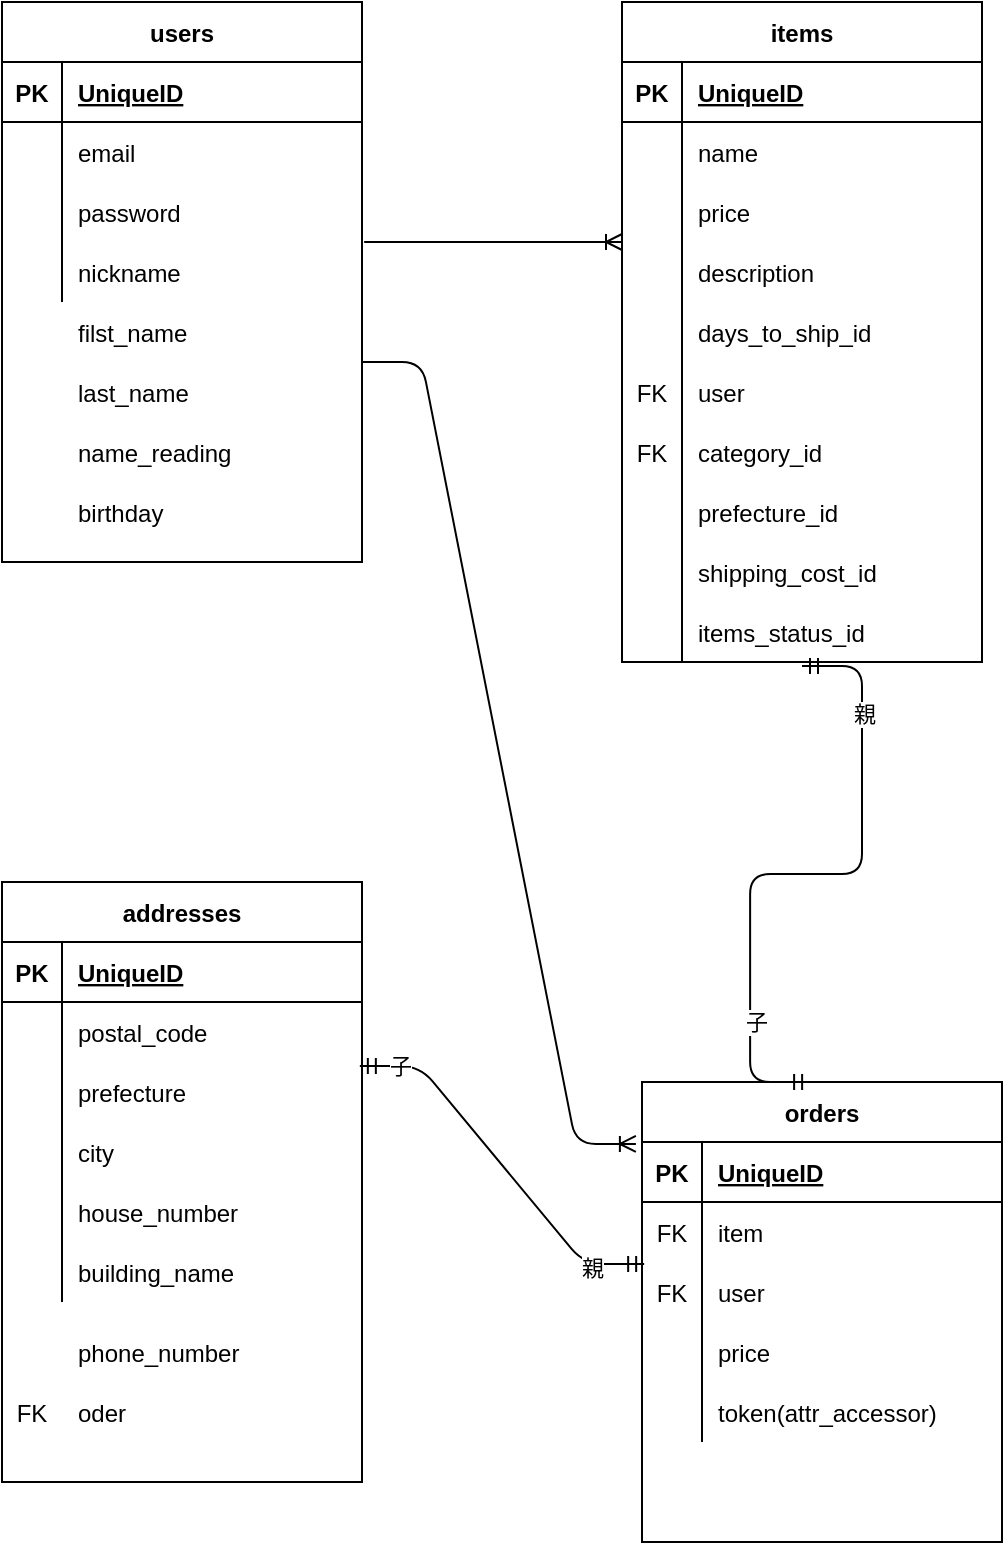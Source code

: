 <mxfile>
    <diagram id="rIvpIoUCQN-3FPvnI39s" name="ページ1">
        <mxGraphModel dx="728" dy="584" grid="1" gridSize="10" guides="1" tooltips="1" connect="1" arrows="1" fold="1" page="1" pageScale="1" pageWidth="827" pageHeight="1169" math="0" shadow="0">
            <root>
                <mxCell id="0"/>
                <mxCell id="1" parent="0"/>
                <mxCell id="2" value="users" style="shape=table;startSize=30;container=1;collapsible=1;childLayout=tableLayout;fixedRows=1;rowLines=0;fontStyle=1;align=center;resizeLast=1;" parent="1" vertex="1">
                    <mxGeometry x="50" y="80" width="180" height="280" as="geometry">
                        <mxRectangle x="70" y="100" width="60" height="30" as="alternateBounds"/>
                    </mxGeometry>
                </mxCell>
                <mxCell id="3" value="" style="shape=partialRectangle;collapsible=0;dropTarget=0;pointerEvents=0;fillColor=none;top=0;left=0;bottom=1;right=0;points=[[0,0.5],[1,0.5]];portConstraint=eastwest;" parent="2" vertex="1">
                    <mxGeometry y="30" width="180" height="30" as="geometry"/>
                </mxCell>
                <mxCell id="4" value="PK" style="shape=partialRectangle;connectable=0;fillColor=none;top=0;left=0;bottom=0;right=0;fontStyle=1;overflow=hidden;" parent="3" vertex="1">
                    <mxGeometry width="30" height="30" as="geometry"/>
                </mxCell>
                <mxCell id="5" value="UniqueID" style="shape=partialRectangle;connectable=0;fillColor=none;top=0;left=0;bottom=0;right=0;align=left;spacingLeft=6;fontStyle=5;overflow=hidden;" parent="3" vertex="1">
                    <mxGeometry x="30" width="150" height="30" as="geometry"/>
                </mxCell>
                <mxCell id="6" value="" style="shape=partialRectangle;collapsible=0;dropTarget=0;pointerEvents=0;fillColor=none;top=0;left=0;bottom=0;right=0;points=[[0,0.5],[1,0.5]];portConstraint=eastwest;" parent="2" vertex="1">
                    <mxGeometry y="60" width="180" height="30" as="geometry"/>
                </mxCell>
                <mxCell id="7" value="" style="shape=partialRectangle;connectable=0;fillColor=none;top=0;left=0;bottom=0;right=0;editable=1;overflow=hidden;" parent="6" vertex="1">
                    <mxGeometry width="30" height="30" as="geometry"/>
                </mxCell>
                <mxCell id="8" value="email" style="shape=partialRectangle;connectable=0;fillColor=none;top=0;left=0;bottom=0;right=0;align=left;spacingLeft=6;overflow=hidden;" parent="6" vertex="1">
                    <mxGeometry x="30" width="150" height="30" as="geometry"/>
                </mxCell>
                <mxCell id="9" value="" style="shape=partialRectangle;collapsible=0;dropTarget=0;pointerEvents=0;fillColor=none;top=0;left=0;bottom=0;right=0;points=[[0,0.5],[1,0.5]];portConstraint=eastwest;" parent="2" vertex="1">
                    <mxGeometry y="90" width="180" height="30" as="geometry"/>
                </mxCell>
                <mxCell id="10" value="" style="shape=partialRectangle;connectable=0;fillColor=none;top=0;left=0;bottom=0;right=0;editable=1;overflow=hidden;" parent="9" vertex="1">
                    <mxGeometry width="30" height="30" as="geometry"/>
                </mxCell>
                <mxCell id="11" value="password" style="shape=partialRectangle;connectable=0;fillColor=none;top=0;left=0;bottom=0;right=0;align=left;spacingLeft=6;overflow=hidden;" parent="9" vertex="1">
                    <mxGeometry x="30" width="150" height="30" as="geometry"/>
                </mxCell>
                <mxCell id="12" value="" style="shape=partialRectangle;collapsible=0;dropTarget=0;pointerEvents=0;fillColor=none;top=0;left=0;bottom=0;right=0;points=[[0,0.5],[1,0.5]];portConstraint=eastwest;" parent="2" vertex="1">
                    <mxGeometry y="120" width="180" height="30" as="geometry"/>
                </mxCell>
                <mxCell id="13" value="" style="shape=partialRectangle;connectable=0;fillColor=none;top=0;left=0;bottom=0;right=0;editable=1;overflow=hidden;" parent="12" vertex="1">
                    <mxGeometry width="30" height="30" as="geometry"/>
                </mxCell>
                <mxCell id="14" value="nickname" style="shape=partialRectangle;connectable=0;fillColor=none;top=0;left=0;bottom=0;right=0;align=left;spacingLeft=6;overflow=hidden;" parent="12" vertex="1">
                    <mxGeometry x="30" width="150" height="30" as="geometry"/>
                </mxCell>
                <mxCell id="16" value="filst_name" style="shape=partialRectangle;connectable=0;fillColor=none;top=0;left=0;bottom=0;right=0;align=left;spacingLeft=6;overflow=hidden;" parent="1" vertex="1">
                    <mxGeometry x="80" y="230" width="150" height="30" as="geometry"/>
                </mxCell>
                <mxCell id="17" value="last_name" style="shape=partialRectangle;connectable=0;fillColor=none;top=0;left=0;bottom=0;right=0;align=left;spacingLeft=6;overflow=hidden;" parent="1" vertex="1">
                    <mxGeometry x="80" y="260" width="150" height="30" as="geometry"/>
                </mxCell>
                <mxCell id="18" value="name_reading" style="shape=partialRectangle;connectable=0;fillColor=none;top=0;left=0;bottom=0;right=0;align=left;spacingLeft=6;overflow=hidden;" parent="1" vertex="1">
                    <mxGeometry x="80" y="290" width="150" height="30" as="geometry"/>
                </mxCell>
                <mxCell id="19" value="birthday" style="shape=partialRectangle;connectable=0;fillColor=none;top=0;left=0;bottom=0;right=0;align=left;spacingLeft=6;overflow=hidden;" parent="1" vertex="1">
                    <mxGeometry x="80" y="320" width="150" height="30" as="geometry"/>
                </mxCell>
                <mxCell id="20" value="items" style="shape=table;startSize=30;container=1;collapsible=1;childLayout=tableLayout;fixedRows=1;rowLines=0;fontStyle=1;align=center;resizeLast=1;" parent="1" vertex="1">
                    <mxGeometry x="360" y="80" width="180" height="330" as="geometry"/>
                </mxCell>
                <mxCell id="21" value="" style="shape=partialRectangle;collapsible=0;dropTarget=0;pointerEvents=0;fillColor=none;top=0;left=0;bottom=1;right=0;points=[[0,0.5],[1,0.5]];portConstraint=eastwest;" parent="20" vertex="1">
                    <mxGeometry y="30" width="180" height="30" as="geometry"/>
                </mxCell>
                <mxCell id="22" value="PK" style="shape=partialRectangle;connectable=0;fillColor=none;top=0;left=0;bottom=0;right=0;fontStyle=1;overflow=hidden;" parent="21" vertex="1">
                    <mxGeometry width="30" height="30" as="geometry"/>
                </mxCell>
                <mxCell id="23" value="UniqueID" style="shape=partialRectangle;connectable=0;fillColor=none;top=0;left=0;bottom=0;right=0;align=left;spacingLeft=6;fontStyle=5;overflow=hidden;" parent="21" vertex="1">
                    <mxGeometry x="30" width="150" height="30" as="geometry"/>
                </mxCell>
                <mxCell id="24" value="" style="shape=partialRectangle;collapsible=0;dropTarget=0;pointerEvents=0;fillColor=none;top=0;left=0;bottom=0;right=0;points=[[0,0.5],[1,0.5]];portConstraint=eastwest;" parent="20" vertex="1">
                    <mxGeometry y="60" width="180" height="30" as="geometry"/>
                </mxCell>
                <mxCell id="25" value="" style="shape=partialRectangle;connectable=0;fillColor=none;top=0;left=0;bottom=0;right=0;editable=1;overflow=hidden;" parent="24" vertex="1">
                    <mxGeometry width="30" height="30" as="geometry"/>
                </mxCell>
                <mxCell id="26" value="name" style="shape=partialRectangle;connectable=0;fillColor=none;top=0;left=0;bottom=0;right=0;align=left;spacingLeft=6;overflow=hidden;" parent="24" vertex="1">
                    <mxGeometry x="30" width="150" height="30" as="geometry"/>
                </mxCell>
                <mxCell id="27" value="" style="shape=partialRectangle;collapsible=0;dropTarget=0;pointerEvents=0;fillColor=none;top=0;left=0;bottom=0;right=0;points=[[0,0.5],[1,0.5]];portConstraint=eastwest;" parent="20" vertex="1">
                    <mxGeometry y="90" width="180" height="30" as="geometry"/>
                </mxCell>
                <mxCell id="28" value="" style="shape=partialRectangle;connectable=0;fillColor=none;top=0;left=0;bottom=0;right=0;editable=1;overflow=hidden;" parent="27" vertex="1">
                    <mxGeometry width="30" height="30" as="geometry"/>
                </mxCell>
                <mxCell id="29" value="price" style="shape=partialRectangle;connectable=0;fillColor=none;top=0;left=0;bottom=0;right=0;align=left;spacingLeft=6;overflow=hidden;" parent="27" vertex="1">
                    <mxGeometry x="30" width="150" height="30" as="geometry"/>
                </mxCell>
                <mxCell id="30" value="" style="shape=partialRectangle;collapsible=0;dropTarget=0;pointerEvents=0;fillColor=none;top=0;left=0;bottom=0;right=0;points=[[0,0.5],[1,0.5]];portConstraint=eastwest;" parent="20" vertex="1">
                    <mxGeometry y="120" width="180" height="30" as="geometry"/>
                </mxCell>
                <mxCell id="31" value="" style="shape=partialRectangle;connectable=0;fillColor=none;top=0;left=0;bottom=0;right=0;editable=1;overflow=hidden;" parent="30" vertex="1">
                    <mxGeometry width="30" height="30" as="geometry"/>
                </mxCell>
                <mxCell id="32" value="description" style="shape=partialRectangle;connectable=0;fillColor=none;top=0;left=0;bottom=0;right=0;align=left;spacingLeft=6;overflow=hidden;" parent="30" vertex="1">
                    <mxGeometry x="30" width="150" height="30" as="geometry"/>
                </mxCell>
                <mxCell id="35" value="" style="shape=partialRectangle;collapsible=0;dropTarget=0;pointerEvents=0;fillColor=none;top=0;left=0;bottom=0;right=0;points=[[0,0.5],[1,0.5]];portConstraint=eastwest;" parent="20" vertex="1">
                    <mxGeometry y="150" width="180" height="30" as="geometry"/>
                </mxCell>
                <mxCell id="36" value="" style="shape=partialRectangle;connectable=0;fillColor=none;top=0;left=0;bottom=0;right=0;editable=1;overflow=hidden;" parent="35" vertex="1">
                    <mxGeometry width="30" height="30" as="geometry"/>
                </mxCell>
                <mxCell id="37" value="days_to_ship_id" style="shape=partialRectangle;connectable=0;fillColor=none;top=0;left=0;bottom=0;right=0;align=left;spacingLeft=6;overflow=hidden;" parent="35" vertex="1">
                    <mxGeometry x="30" width="150" height="30" as="geometry"/>
                </mxCell>
                <mxCell id="43" value="" style="shape=partialRectangle;collapsible=0;dropTarget=0;pointerEvents=0;fillColor=none;top=0;left=0;bottom=0;right=0;points=[[0,0.5],[1,0.5]];portConstraint=eastwest;" parent="20" vertex="1">
                    <mxGeometry y="180" width="180" height="30" as="geometry"/>
                </mxCell>
                <mxCell id="44" value="FK" style="shape=partialRectangle;connectable=0;fillColor=none;top=0;left=0;bottom=0;right=0;fontStyle=0;overflow=hidden;" parent="43" vertex="1">
                    <mxGeometry width="30" height="30" as="geometry"/>
                </mxCell>
                <mxCell id="45" value="user" style="shape=partialRectangle;connectable=0;fillColor=none;top=0;left=0;bottom=0;right=0;align=left;spacingLeft=6;fontStyle=0;overflow=hidden;" parent="43" vertex="1">
                    <mxGeometry x="30" width="150" height="30" as="geometry"/>
                </mxCell>
                <mxCell id="55" value="" style="shape=partialRectangle;collapsible=0;dropTarget=0;pointerEvents=0;fillColor=none;top=0;left=0;bottom=0;right=0;points=[[0,0.5],[1,0.5]];portConstraint=eastwest;" parent="20" vertex="1">
                    <mxGeometry y="210" width="180" height="30" as="geometry"/>
                </mxCell>
                <mxCell id="56" value="FK" style="shape=partialRectangle;connectable=0;fillColor=none;top=0;left=0;bottom=0;right=0;fontStyle=0;overflow=hidden;" parent="55" vertex="1">
                    <mxGeometry width="30" height="30" as="geometry"/>
                </mxCell>
                <mxCell id="57" value="category_id" style="shape=partialRectangle;connectable=0;fillColor=none;top=0;left=0;bottom=0;right=0;align=left;spacingLeft=6;fontStyle=0;overflow=hidden;" parent="55" vertex="1">
                    <mxGeometry x="30" width="150" height="30" as="geometry"/>
                </mxCell>
                <mxCell id="59" value="" style="shape=partialRectangle;collapsible=0;dropTarget=0;pointerEvents=0;fillColor=none;top=0;left=0;bottom=0;right=0;points=[[0,0.5],[1,0.5]];portConstraint=eastwest;" parent="20" vertex="1">
                    <mxGeometry y="240" width="180" height="30" as="geometry"/>
                </mxCell>
                <mxCell id="60" value="" style="shape=partialRectangle;connectable=0;fillColor=none;top=0;left=0;bottom=0;right=0;editable=1;overflow=hidden;" parent="59" vertex="1">
                    <mxGeometry width="30" height="30" as="geometry"/>
                </mxCell>
                <mxCell id="61" value="prefecture_id" style="shape=partialRectangle;connectable=0;fillColor=none;top=0;left=0;bottom=0;right=0;align=left;spacingLeft=6;overflow=hidden;" parent="59" vertex="1">
                    <mxGeometry x="30" width="150" height="30" as="geometry"/>
                </mxCell>
                <mxCell id="129" value="" style="shape=partialRectangle;collapsible=0;dropTarget=0;pointerEvents=0;fillColor=none;top=0;left=0;bottom=0;right=0;points=[[0,0.5],[1,0.5]];portConstraint=eastwest;" parent="20" vertex="1">
                    <mxGeometry y="270" width="180" height="30" as="geometry"/>
                </mxCell>
                <mxCell id="130" value="" style="shape=partialRectangle;connectable=0;fillColor=none;top=0;left=0;bottom=0;right=0;editable=1;overflow=hidden;" parent="129" vertex="1">
                    <mxGeometry width="30" height="30" as="geometry"/>
                </mxCell>
                <mxCell id="131" value="shipping_cost_id" style="shape=partialRectangle;connectable=0;fillColor=none;top=0;left=0;bottom=0;right=0;align=left;spacingLeft=6;overflow=hidden;" parent="129" vertex="1">
                    <mxGeometry x="30" width="150" height="30" as="geometry"/>
                </mxCell>
                <mxCell id="132" value="" style="shape=partialRectangle;collapsible=0;dropTarget=0;pointerEvents=0;fillColor=none;top=0;left=0;bottom=0;right=0;points=[[0,0.5],[1,0.5]];portConstraint=eastwest;" parent="20" vertex="1">
                    <mxGeometry y="300" width="180" height="30" as="geometry"/>
                </mxCell>
                <mxCell id="133" value="" style="shape=partialRectangle;connectable=0;fillColor=none;top=0;left=0;bottom=0;right=0;editable=1;overflow=hidden;" parent="132" vertex="1">
                    <mxGeometry width="30" height="30" as="geometry"/>
                </mxCell>
                <mxCell id="134" value="items_status_id" style="shape=partialRectangle;connectable=0;fillColor=none;top=0;left=0;bottom=0;right=0;align=left;spacingLeft=6;overflow=hidden;" parent="132" vertex="1">
                    <mxGeometry x="30" width="150" height="30" as="geometry"/>
                </mxCell>
                <mxCell id="82" value="" style="edgeStyle=entityRelationEdgeStyle;fontSize=12;html=1;endArrow=ERoneToMany;exitX=1.006;exitY=0;exitDx=0;exitDy=0;exitPerimeter=0;" parent="1" source="12" edge="1">
                    <mxGeometry width="100" height="100" relative="1" as="geometry">
                        <mxPoint x="260" y="300" as="sourcePoint"/>
                        <mxPoint x="360" y="200" as="targetPoint"/>
                    </mxGeometry>
                </mxCell>
                <mxCell id="96" value="orders" style="shape=table;startSize=30;container=1;collapsible=1;childLayout=tableLayout;fixedRows=1;rowLines=0;fontStyle=1;align=center;resizeLast=1;" parent="1" vertex="1">
                    <mxGeometry x="370" y="620" width="180" height="230" as="geometry"/>
                </mxCell>
                <mxCell id="97" value="" style="shape=partialRectangle;collapsible=0;dropTarget=0;pointerEvents=0;fillColor=none;top=0;left=0;bottom=1;right=0;points=[[0,0.5],[1,0.5]];portConstraint=eastwest;" parent="96" vertex="1">
                    <mxGeometry y="30" width="180" height="30" as="geometry"/>
                </mxCell>
                <mxCell id="98" value="PK" style="shape=partialRectangle;connectable=0;fillColor=none;top=0;left=0;bottom=0;right=0;fontStyle=1;overflow=hidden;" parent="97" vertex="1">
                    <mxGeometry width="30" height="30" as="geometry"/>
                </mxCell>
                <mxCell id="99" value="UniqueID" style="shape=partialRectangle;connectable=0;fillColor=none;top=0;left=0;bottom=0;right=0;align=left;spacingLeft=6;fontStyle=5;overflow=hidden;" parent="97" vertex="1">
                    <mxGeometry x="30" width="150" height="30" as="geometry"/>
                </mxCell>
                <mxCell id="100" value="" style="shape=partialRectangle;collapsible=0;dropTarget=0;pointerEvents=0;fillColor=none;top=0;left=0;bottom=0;right=0;points=[[0,0.5],[1,0.5]];portConstraint=eastwest;" parent="96" vertex="1">
                    <mxGeometry y="60" width="180" height="30" as="geometry"/>
                </mxCell>
                <mxCell id="101" value="FK" style="shape=partialRectangle;connectable=0;fillColor=none;top=0;left=0;bottom=0;right=0;editable=1;overflow=hidden;" parent="100" vertex="1">
                    <mxGeometry width="30" height="30" as="geometry"/>
                </mxCell>
                <mxCell id="102" value="item" style="shape=partialRectangle;connectable=0;fillColor=none;top=0;left=0;bottom=0;right=0;align=left;spacingLeft=6;overflow=hidden;" parent="100" vertex="1">
                    <mxGeometry x="30" width="150" height="30" as="geometry"/>
                </mxCell>
                <mxCell id="103" value="" style="shape=partialRectangle;collapsible=0;dropTarget=0;pointerEvents=0;fillColor=none;top=0;left=0;bottom=0;right=0;points=[[0,0.5],[1,0.5]];portConstraint=eastwest;" parent="96" vertex="1">
                    <mxGeometry y="90" width="180" height="30" as="geometry"/>
                </mxCell>
                <mxCell id="104" value="FK" style="shape=partialRectangle;connectable=0;fillColor=none;top=0;left=0;bottom=0;right=0;editable=1;overflow=hidden;" parent="103" vertex="1">
                    <mxGeometry width="30" height="30" as="geometry"/>
                </mxCell>
                <mxCell id="105" value="user" style="shape=partialRectangle;connectable=0;fillColor=none;top=0;left=0;bottom=0;right=0;align=left;spacingLeft=6;overflow=hidden;" parent="103" vertex="1">
                    <mxGeometry x="30" width="150" height="30" as="geometry"/>
                </mxCell>
                <mxCell id="106" value="" style="shape=partialRectangle;collapsible=0;dropTarget=0;pointerEvents=0;fillColor=none;top=0;left=0;bottom=0;right=0;points=[[0,0.5],[1,0.5]];portConstraint=eastwest;" parent="96" vertex="1">
                    <mxGeometry y="120" width="180" height="30" as="geometry"/>
                </mxCell>
                <mxCell id="107" value="" style="shape=partialRectangle;connectable=0;fillColor=none;top=0;left=0;bottom=0;right=0;editable=1;overflow=hidden;" parent="106" vertex="1">
                    <mxGeometry width="30" height="30" as="geometry"/>
                </mxCell>
                <mxCell id="108" value="price" style="shape=partialRectangle;connectable=0;fillColor=none;top=0;left=0;bottom=0;right=0;align=left;spacingLeft=6;overflow=hidden;" parent="106" vertex="1">
                    <mxGeometry x="30" width="150" height="30" as="geometry"/>
                </mxCell>
                <mxCell id="136" value="" style="shape=partialRectangle;collapsible=0;dropTarget=0;pointerEvents=0;fillColor=none;top=0;left=0;bottom=0;right=0;points=[[0,0.5],[1,0.5]];portConstraint=eastwest;" parent="96" vertex="1">
                    <mxGeometry y="150" width="180" height="30" as="geometry"/>
                </mxCell>
                <mxCell id="137" value="" style="shape=partialRectangle;connectable=0;fillColor=none;top=0;left=0;bottom=0;right=0;editable=1;overflow=hidden;" parent="136" vertex="1">
                    <mxGeometry width="30" height="30" as="geometry"/>
                </mxCell>
                <mxCell id="138" value="token(attr_accessor)" style="shape=partialRectangle;connectable=0;fillColor=none;top=0;left=0;bottom=0;right=0;align=left;spacingLeft=6;overflow=hidden;" parent="136" vertex="1">
                    <mxGeometry x="30" width="150" height="30" as="geometry"/>
                </mxCell>
                <mxCell id="109" value="addresses" style="shape=table;startSize=30;container=1;collapsible=1;childLayout=tableLayout;fixedRows=1;rowLines=0;fontStyle=1;align=center;resizeLast=1;" parent="1" vertex="1">
                    <mxGeometry x="50" y="520" width="180" height="300" as="geometry"/>
                </mxCell>
                <mxCell id="110" value="" style="shape=partialRectangle;collapsible=0;dropTarget=0;pointerEvents=0;fillColor=none;top=0;left=0;bottom=1;right=0;points=[[0,0.5],[1,0.5]];portConstraint=eastwest;" parent="109" vertex="1">
                    <mxGeometry y="30" width="180" height="30" as="geometry"/>
                </mxCell>
                <mxCell id="111" value="PK" style="shape=partialRectangle;connectable=0;fillColor=none;top=0;left=0;bottom=0;right=0;fontStyle=1;overflow=hidden;" parent="110" vertex="1">
                    <mxGeometry width="30" height="30" as="geometry"/>
                </mxCell>
                <mxCell id="112" value="UniqueID" style="shape=partialRectangle;connectable=0;fillColor=none;top=0;left=0;bottom=0;right=0;align=left;spacingLeft=6;fontStyle=5;overflow=hidden;" parent="110" vertex="1">
                    <mxGeometry x="30" width="150" height="30" as="geometry"/>
                </mxCell>
                <mxCell id="113" value="" style="shape=partialRectangle;collapsible=0;dropTarget=0;pointerEvents=0;fillColor=none;top=0;left=0;bottom=0;right=0;points=[[0,0.5],[1,0.5]];portConstraint=eastwest;" parent="109" vertex="1">
                    <mxGeometry y="60" width="180" height="30" as="geometry"/>
                </mxCell>
                <mxCell id="114" value="" style="shape=partialRectangle;connectable=0;fillColor=none;top=0;left=0;bottom=0;right=0;editable=1;overflow=hidden;" parent="113" vertex="1">
                    <mxGeometry width="30" height="30" as="geometry"/>
                </mxCell>
                <mxCell id="115" value="postal_code" style="shape=partialRectangle;connectable=0;fillColor=none;top=0;left=0;bottom=0;right=0;align=left;spacingLeft=6;overflow=hidden;" parent="113" vertex="1">
                    <mxGeometry x="30" width="150" height="30" as="geometry"/>
                </mxCell>
                <mxCell id="116" value="" style="shape=partialRectangle;collapsible=0;dropTarget=0;pointerEvents=0;fillColor=none;top=0;left=0;bottom=0;right=0;points=[[0,0.5],[1,0.5]];portConstraint=eastwest;" parent="109" vertex="1">
                    <mxGeometry y="90" width="180" height="30" as="geometry"/>
                </mxCell>
                <mxCell id="117" value="" style="shape=partialRectangle;connectable=0;fillColor=none;top=0;left=0;bottom=0;right=0;editable=1;overflow=hidden;" parent="116" vertex="1">
                    <mxGeometry width="30" height="30" as="geometry"/>
                </mxCell>
                <mxCell id="118" value="prefecture" style="shape=partialRectangle;connectable=0;fillColor=none;top=0;left=0;bottom=0;right=0;align=left;spacingLeft=6;overflow=hidden;" parent="116" vertex="1">
                    <mxGeometry x="30" width="150" height="30" as="geometry"/>
                </mxCell>
                <mxCell id="119" value="" style="shape=partialRectangle;collapsible=0;dropTarget=0;pointerEvents=0;fillColor=none;top=0;left=0;bottom=0;right=0;points=[[0,0.5],[1,0.5]];portConstraint=eastwest;" parent="109" vertex="1">
                    <mxGeometry y="120" width="180" height="30" as="geometry"/>
                </mxCell>
                <mxCell id="120" value="" style="shape=partialRectangle;connectable=0;fillColor=none;top=0;left=0;bottom=0;right=0;editable=1;overflow=hidden;" parent="119" vertex="1">
                    <mxGeometry width="30" height="30" as="geometry"/>
                </mxCell>
                <mxCell id="121" value="city" style="shape=partialRectangle;connectable=0;fillColor=none;top=0;left=0;bottom=0;right=0;align=left;spacingLeft=6;overflow=hidden;" parent="119" vertex="1">
                    <mxGeometry x="30" width="150" height="30" as="geometry"/>
                </mxCell>
                <mxCell id="144" value="" style="shape=partialRectangle;collapsible=0;dropTarget=0;pointerEvents=0;fillColor=none;top=0;left=0;bottom=0;right=0;points=[[0,0.5],[1,0.5]];portConstraint=eastwest;" parent="109" vertex="1">
                    <mxGeometry y="150" width="180" height="30" as="geometry"/>
                </mxCell>
                <mxCell id="145" value="" style="shape=partialRectangle;connectable=0;fillColor=none;top=0;left=0;bottom=0;right=0;editable=1;overflow=hidden;" parent="144" vertex="1">
                    <mxGeometry width="30" height="30" as="geometry"/>
                </mxCell>
                <mxCell id="146" value="house_number" style="shape=partialRectangle;connectable=0;fillColor=none;top=0;left=0;bottom=0;right=0;align=left;spacingLeft=6;overflow=hidden;" parent="144" vertex="1">
                    <mxGeometry x="30" width="150" height="30" as="geometry"/>
                </mxCell>
                <mxCell id="147" value="" style="shape=partialRectangle;collapsible=0;dropTarget=0;pointerEvents=0;fillColor=none;top=0;left=0;bottom=0;right=0;points=[[0,0.5],[1,0.5]];portConstraint=eastwest;" parent="109" vertex="1">
                    <mxGeometry y="180" width="180" height="30" as="geometry"/>
                </mxCell>
                <mxCell id="148" value="" style="shape=partialRectangle;connectable=0;fillColor=none;top=0;left=0;bottom=0;right=0;editable=1;overflow=hidden;" parent="147" vertex="1">
                    <mxGeometry width="30" height="30" as="geometry"/>
                </mxCell>
                <mxCell id="149" value="building_name" style="shape=partialRectangle;connectable=0;fillColor=none;top=0;left=0;bottom=0;right=0;align=left;spacingLeft=6;overflow=hidden;" parent="147" vertex="1">
                    <mxGeometry x="30" width="150" height="30" as="geometry"/>
                </mxCell>
                <mxCell id="122" value="" style="edgeStyle=entityRelationEdgeStyle;fontSize=12;html=1;endArrow=ERmandOne;startArrow=ERmandOne;exitX=0.467;exitY=0;exitDx=0;exitDy=0;exitPerimeter=0;entryX=0.5;entryY=1.067;entryDx=0;entryDy=0;entryPerimeter=0;" parent="1" source="96" target="132" edge="1">
                    <mxGeometry width="100" height="100" relative="1" as="geometry">
                        <mxPoint x="350" y="510" as="sourcePoint"/>
                        <mxPoint x="460" y="450" as="targetPoint"/>
                    </mxGeometry>
                </mxCell>
                <mxCell id="158" value="親" style="edgeLabel;html=1;align=center;verticalAlign=middle;resizable=0;points=[];" parent="122" vertex="1" connectable="0">
                    <mxGeometry x="0.67" y="-1" relative="1" as="geometry">
                        <mxPoint as="offset"/>
                    </mxGeometry>
                </mxCell>
                <mxCell id="159" value="子" style="edgeLabel;html=1;align=center;verticalAlign=middle;resizable=0;points=[];" parent="122" vertex="1" connectable="0">
                    <mxGeometry x="-0.625" y="-3" relative="1" as="geometry">
                        <mxPoint as="offset"/>
                    </mxGeometry>
                </mxCell>
                <mxCell id="124" value="" style="edgeStyle=entityRelationEdgeStyle;fontSize=12;html=1;endArrow=ERoneToMany;entryX=-0.017;entryY=0.033;entryDx=0;entryDy=0;entryPerimeter=0;" parent="1" target="97" edge="1">
                    <mxGeometry width="100" height="100" relative="1" as="geometry">
                        <mxPoint x="230" y="260" as="sourcePoint"/>
                        <mxPoint x="450" y="310" as="targetPoint"/>
                    </mxGeometry>
                </mxCell>
                <mxCell id="126" value="" style="edgeStyle=entityRelationEdgeStyle;fontSize=12;html=1;endArrow=ERmandOne;startArrow=ERmandOne;exitX=0.994;exitY=0.067;exitDx=0;exitDy=0;exitPerimeter=0;entryX=0.006;entryY=0.033;entryDx=0;entryDy=0;entryPerimeter=0;" parent="1" source="116" target="103" edge="1">
                    <mxGeometry width="100" height="100" relative="1" as="geometry">
                        <mxPoint x="350" y="580" as="sourcePoint"/>
                        <mxPoint x="450" y="480" as="targetPoint"/>
                    </mxGeometry>
                </mxCell>
                <mxCell id="127" value="親" style="edgeLabel;html=1;align=center;verticalAlign=middle;resizable=0;points=[];" parent="126" vertex="1" connectable="0">
                    <mxGeometry x="0.718" y="-2" relative="1" as="geometry">
                        <mxPoint as="offset"/>
                    </mxGeometry>
                </mxCell>
                <mxCell id="128" value="子" style="edgeLabel;html=1;align=center;verticalAlign=middle;resizable=0;points=[];" parent="126" vertex="1" connectable="0">
                    <mxGeometry x="-0.788" relative="1" as="geometry">
                        <mxPoint as="offset"/>
                    </mxGeometry>
                </mxCell>
                <mxCell id="150" value="" style="shape=table;startSize=0;container=1;collapsible=1;childLayout=tableLayout;fixedRows=1;rowLines=0;fontStyle=0;align=center;resizeLast=1;strokeColor=none;fillColor=none;" parent="1" vertex="1">
                    <mxGeometry x="50" y="770" width="180" height="30" as="geometry"/>
                </mxCell>
                <mxCell id="151" value="" style="shape=partialRectangle;collapsible=0;dropTarget=0;pointerEvents=0;fillColor=none;top=0;left=0;bottom=0;right=0;points=[[0,0.5],[1,0.5]];portConstraint=eastwest;" parent="150" vertex="1">
                    <mxGeometry width="180" height="30" as="geometry"/>
                </mxCell>
                <mxCell id="152" value="FK" style="shape=partialRectangle;connectable=0;fillColor=none;top=0;left=0;bottom=0;right=0;fontStyle=0;overflow=hidden;" parent="151" vertex="1">
                    <mxGeometry width="30" height="30" as="geometry"/>
                </mxCell>
                <mxCell id="153" value="oder" style="shape=partialRectangle;connectable=0;fillColor=none;top=0;left=0;bottom=0;right=0;align=left;spacingLeft=6;fontStyle=0;overflow=hidden;" parent="151" vertex="1">
                    <mxGeometry x="30" width="150" height="30" as="geometry"/>
                </mxCell>
                <mxCell id="154" value="" style="shape=table;startSize=0;container=1;collapsible=1;childLayout=tableLayout;fixedRows=1;rowLines=0;fontStyle=0;align=center;resizeLast=1;strokeColor=none;fillColor=none;" parent="1" vertex="1">
                    <mxGeometry x="50" y="740" width="180" height="30" as="geometry"/>
                </mxCell>
                <mxCell id="155" value="" style="shape=partialRectangle;collapsible=0;dropTarget=0;pointerEvents=0;fillColor=none;top=0;left=0;bottom=0;right=0;points=[[0,0.5],[1,0.5]];portConstraint=eastwest;" parent="154" vertex="1">
                    <mxGeometry width="180" height="30" as="geometry"/>
                </mxCell>
                <mxCell id="156" value="" style="shape=partialRectangle;connectable=0;fillColor=none;top=0;left=0;bottom=0;right=0;editable=1;overflow=hidden;" parent="155" vertex="1">
                    <mxGeometry width="30" height="30" as="geometry"/>
                </mxCell>
                <mxCell id="157" value="phone_number" style="shape=partialRectangle;connectable=0;fillColor=none;top=0;left=0;bottom=0;right=0;align=left;spacingLeft=6;overflow=hidden;" parent="155" vertex="1">
                    <mxGeometry x="30" width="150" height="30" as="geometry"/>
                </mxCell>
            </root>
        </mxGraphModel>
    </diagram>
</mxfile>